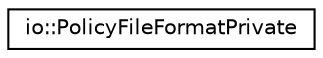digraph "Graphical Class Hierarchy"
{
 // LATEX_PDF_SIZE
  edge [fontname="Helvetica",fontsize="10",labelfontname="Helvetica",labelfontsize="10"];
  node [fontname="Helvetica",fontsize="10",shape=record];
  rankdir="LR";
  Node0 [label="io::PolicyFileFormatPrivate",height=0.2,width=0.4,color="black", fillcolor="white", style="filled",URL="$classio_1_1_policy_file_format_private.html",tooltip=" "];
}
